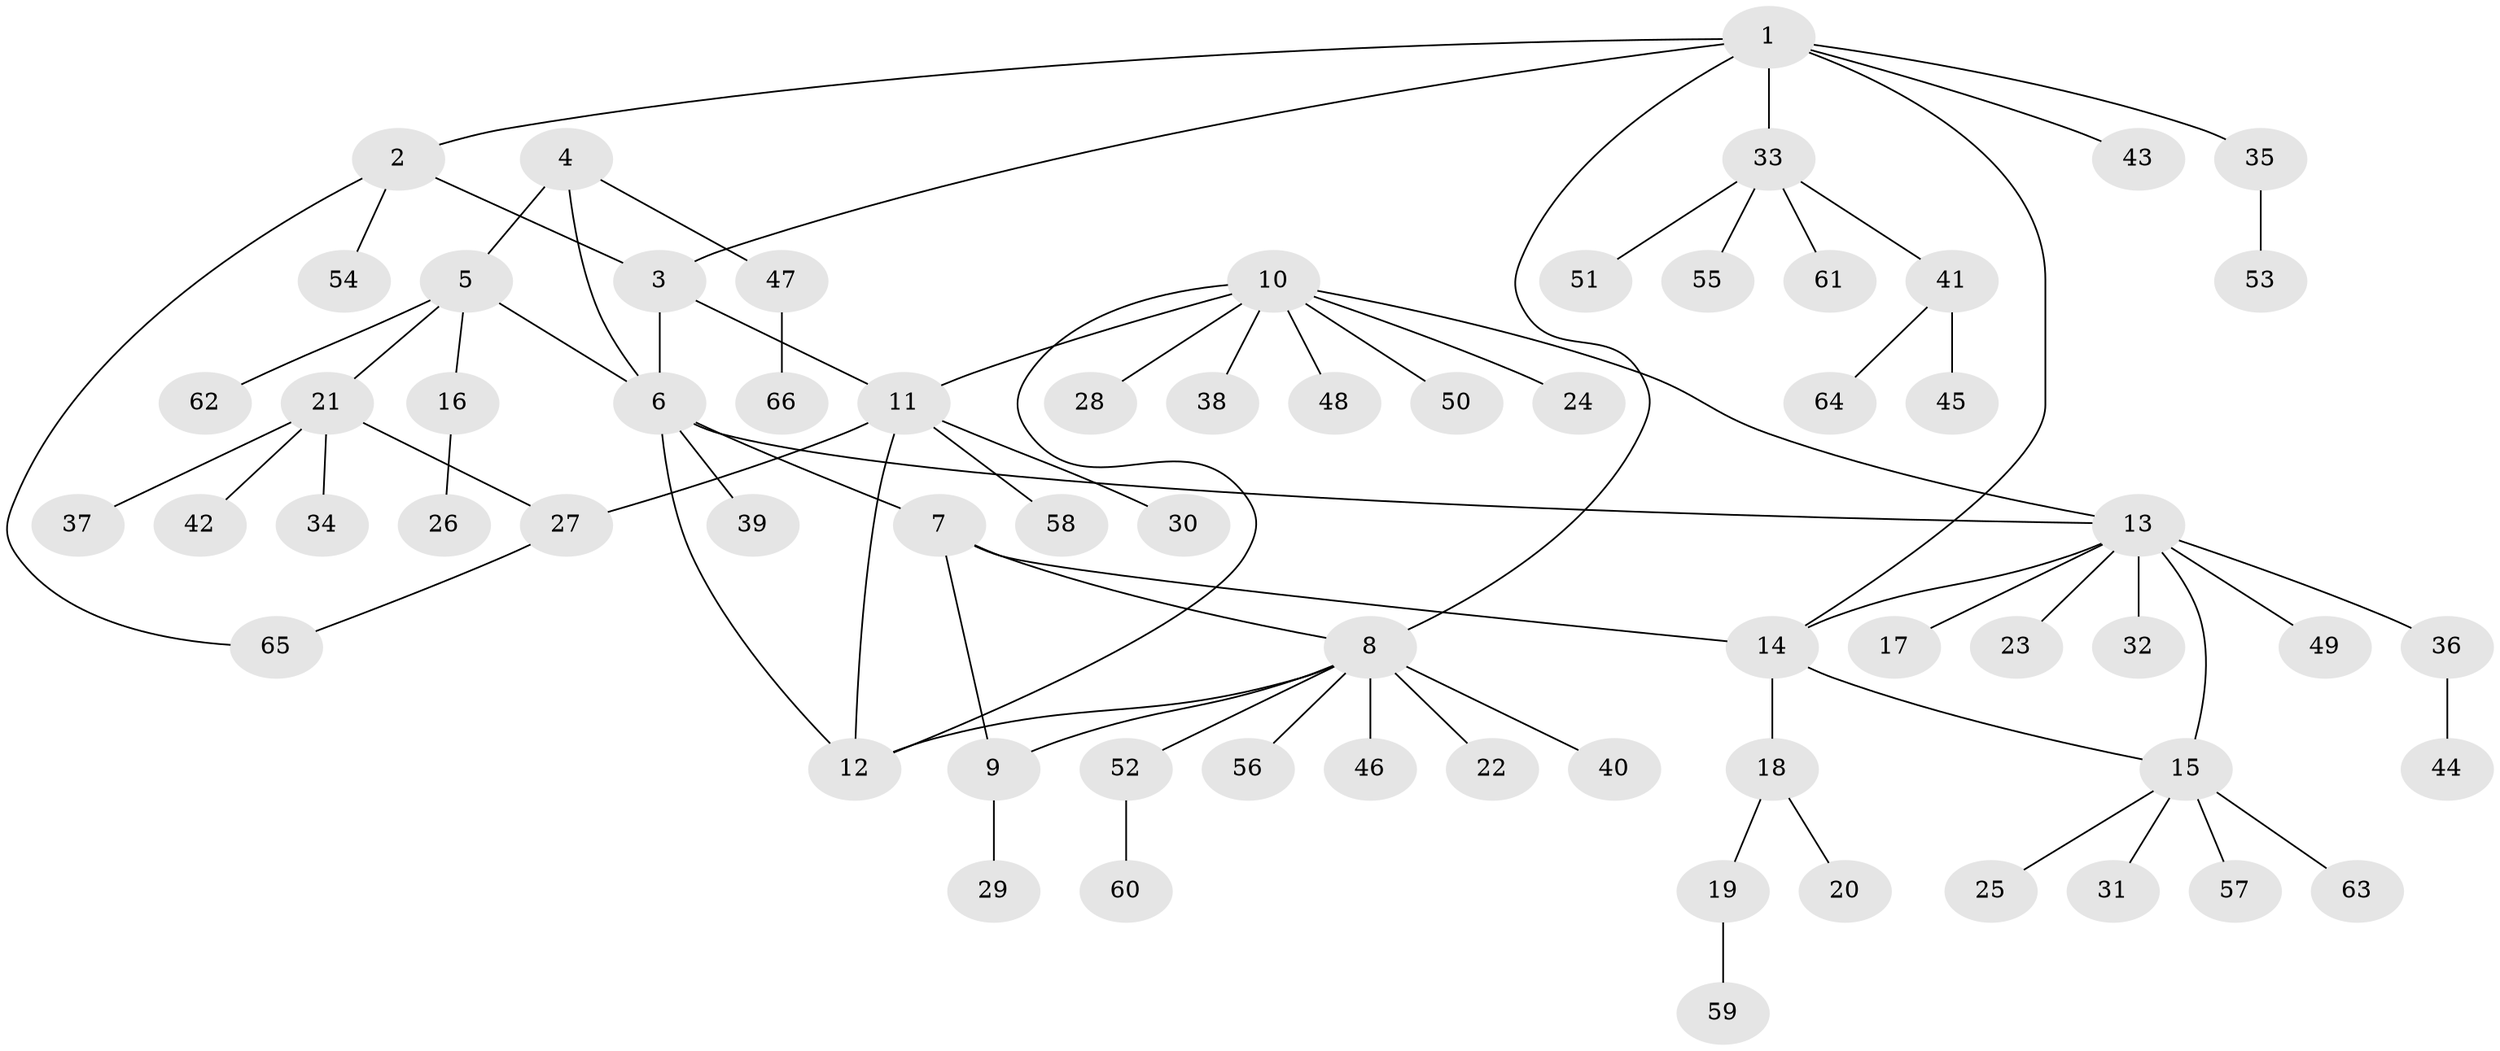 // coarse degree distribution, {5: 0.10869565217391304, 10: 0.021739130434782608, 1: 0.6739130434782609, 7: 0.043478260869565216, 4: 0.06521739130434782, 8: 0.021739130434782608, 3: 0.043478260869565216, 2: 0.021739130434782608}
// Generated by graph-tools (version 1.1) at 2025/52/02/27/25 19:52:17]
// undirected, 66 vertices, 78 edges
graph export_dot {
graph [start="1"]
  node [color=gray90,style=filled];
  1;
  2;
  3;
  4;
  5;
  6;
  7;
  8;
  9;
  10;
  11;
  12;
  13;
  14;
  15;
  16;
  17;
  18;
  19;
  20;
  21;
  22;
  23;
  24;
  25;
  26;
  27;
  28;
  29;
  30;
  31;
  32;
  33;
  34;
  35;
  36;
  37;
  38;
  39;
  40;
  41;
  42;
  43;
  44;
  45;
  46;
  47;
  48;
  49;
  50;
  51;
  52;
  53;
  54;
  55;
  56;
  57;
  58;
  59;
  60;
  61;
  62;
  63;
  64;
  65;
  66;
  1 -- 2;
  1 -- 3;
  1 -- 8;
  1 -- 14;
  1 -- 33;
  1 -- 35;
  1 -- 43;
  2 -- 3;
  2 -- 54;
  2 -- 65;
  3 -- 6;
  3 -- 11;
  4 -- 5;
  4 -- 6;
  4 -- 47;
  5 -- 6;
  5 -- 16;
  5 -- 21;
  5 -- 62;
  6 -- 7;
  6 -- 12;
  6 -- 13;
  6 -- 39;
  7 -- 8;
  7 -- 9;
  7 -- 14;
  8 -- 9;
  8 -- 12;
  8 -- 22;
  8 -- 40;
  8 -- 46;
  8 -- 52;
  8 -- 56;
  9 -- 29;
  10 -- 11;
  10 -- 12;
  10 -- 13;
  10 -- 24;
  10 -- 28;
  10 -- 38;
  10 -- 48;
  10 -- 50;
  11 -- 12;
  11 -- 27;
  11 -- 30;
  11 -- 58;
  13 -- 14;
  13 -- 15;
  13 -- 17;
  13 -- 23;
  13 -- 32;
  13 -- 36;
  13 -- 49;
  14 -- 15;
  14 -- 18;
  15 -- 25;
  15 -- 31;
  15 -- 57;
  15 -- 63;
  16 -- 26;
  18 -- 19;
  18 -- 20;
  19 -- 59;
  21 -- 27;
  21 -- 34;
  21 -- 37;
  21 -- 42;
  27 -- 65;
  33 -- 41;
  33 -- 51;
  33 -- 55;
  33 -- 61;
  35 -- 53;
  36 -- 44;
  41 -- 45;
  41 -- 64;
  47 -- 66;
  52 -- 60;
}
